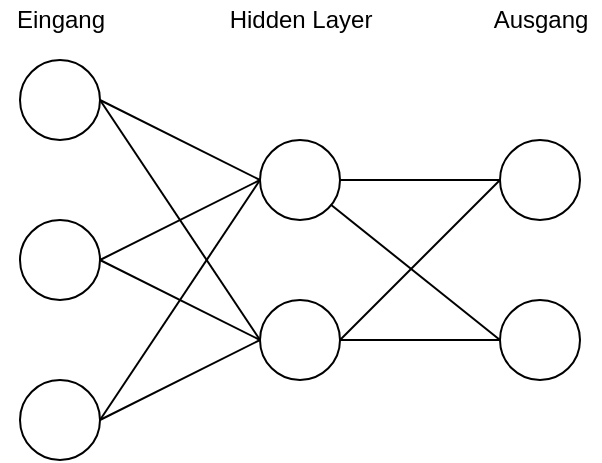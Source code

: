<mxfile version="18.1.3" type="device"><diagram id="EqnY1YDwWkn8VWvlTfU1" name="Seite-1"><mxGraphModel dx="630" dy="535" grid="1" gridSize="10" guides="1" tooltips="1" connect="1" arrows="1" fold="1" page="1" pageScale="1" pageWidth="827" pageHeight="1169" math="0" shadow="0"><root><mxCell id="0"/><mxCell id="1" parent="0"/><mxCell id="W2U3T68ET6ONNwp3NntQ-8" style="rounded=0;orthogonalLoop=1;jettySize=auto;html=1;entryX=0;entryY=0.5;entryDx=0;entryDy=0;endArrow=none;endFill=0;exitX=1;exitY=0.5;exitDx=0;exitDy=0;" edge="1" parent="1" source="W2U3T68ET6ONNwp3NntQ-1" target="W2U3T68ET6ONNwp3NntQ-4"><mxGeometry relative="1" as="geometry"/></mxCell><mxCell id="W2U3T68ET6ONNwp3NntQ-10" style="edgeStyle=none;rounded=0;orthogonalLoop=1;jettySize=auto;html=1;entryX=0;entryY=0.5;entryDx=0;entryDy=0;endArrow=none;endFill=0;exitX=1;exitY=0.5;exitDx=0;exitDy=0;" edge="1" parent="1" source="W2U3T68ET6ONNwp3NntQ-1" target="W2U3T68ET6ONNwp3NntQ-5"><mxGeometry relative="1" as="geometry"/></mxCell><mxCell id="W2U3T68ET6ONNwp3NntQ-1" value="" style="ellipse;whiteSpace=wrap;html=1;aspect=fixed;" vertex="1" parent="1"><mxGeometry x="160" y="240" width="40" height="40" as="geometry"/></mxCell><mxCell id="W2U3T68ET6ONNwp3NntQ-13" style="edgeStyle=none;rounded=0;orthogonalLoop=1;jettySize=auto;html=1;exitX=1;exitY=0.5;exitDx=0;exitDy=0;entryX=0;entryY=0.5;entryDx=0;entryDy=0;endArrow=none;endFill=0;" edge="1" parent="1" source="W2U3T68ET6ONNwp3NntQ-2" target="W2U3T68ET6ONNwp3NntQ-4"><mxGeometry relative="1" as="geometry"/></mxCell><mxCell id="W2U3T68ET6ONNwp3NntQ-14" style="edgeStyle=none;rounded=0;orthogonalLoop=1;jettySize=auto;html=1;exitX=1;exitY=0.5;exitDx=0;exitDy=0;entryX=0;entryY=0.5;entryDx=0;entryDy=0;endArrow=none;endFill=0;" edge="1" parent="1" source="W2U3T68ET6ONNwp3NntQ-2" target="W2U3T68ET6ONNwp3NntQ-5"><mxGeometry relative="1" as="geometry"/></mxCell><mxCell id="W2U3T68ET6ONNwp3NntQ-2" value="" style="ellipse;whiteSpace=wrap;html=1;aspect=fixed;" vertex="1" parent="1"><mxGeometry x="160" y="320" width="40" height="40" as="geometry"/></mxCell><mxCell id="W2U3T68ET6ONNwp3NntQ-15" style="edgeStyle=none;rounded=0;orthogonalLoop=1;jettySize=auto;html=1;exitX=1;exitY=0.5;exitDx=0;exitDy=0;entryX=0;entryY=0.5;entryDx=0;entryDy=0;endArrow=none;endFill=0;" edge="1" parent="1" source="W2U3T68ET6ONNwp3NntQ-3" target="W2U3T68ET6ONNwp3NntQ-4"><mxGeometry relative="1" as="geometry"/></mxCell><mxCell id="W2U3T68ET6ONNwp3NntQ-16" style="edgeStyle=none;rounded=0;orthogonalLoop=1;jettySize=auto;html=1;exitX=1;exitY=0.5;exitDx=0;exitDy=0;entryX=0;entryY=0.5;entryDx=0;entryDy=0;endArrow=none;endFill=0;" edge="1" parent="1" source="W2U3T68ET6ONNwp3NntQ-3" target="W2U3T68ET6ONNwp3NntQ-5"><mxGeometry relative="1" as="geometry"/></mxCell><mxCell id="W2U3T68ET6ONNwp3NntQ-3" value="" style="ellipse;whiteSpace=wrap;html=1;aspect=fixed;" vertex="1" parent="1"><mxGeometry x="160" y="400" width="40" height="40" as="geometry"/></mxCell><mxCell id="W2U3T68ET6ONNwp3NntQ-9" style="edgeStyle=none;rounded=0;orthogonalLoop=1;jettySize=auto;html=1;entryX=0;entryY=0.5;entryDx=0;entryDy=0;endArrow=none;endFill=0;" edge="1" parent="1" source="W2U3T68ET6ONNwp3NntQ-4" target="W2U3T68ET6ONNwp3NntQ-6"><mxGeometry relative="1" as="geometry"/></mxCell><mxCell id="W2U3T68ET6ONNwp3NntQ-11" style="edgeStyle=none;rounded=0;orthogonalLoop=1;jettySize=auto;html=1;entryX=0;entryY=0.5;entryDx=0;entryDy=0;endArrow=none;endFill=0;" edge="1" parent="1" source="W2U3T68ET6ONNwp3NntQ-4" target="W2U3T68ET6ONNwp3NntQ-7"><mxGeometry relative="1" as="geometry"/></mxCell><mxCell id="W2U3T68ET6ONNwp3NntQ-4" value="" style="ellipse;whiteSpace=wrap;html=1;aspect=fixed;" vertex="1" parent="1"><mxGeometry x="280" y="280" width="40" height="40" as="geometry"/></mxCell><mxCell id="W2U3T68ET6ONNwp3NntQ-17" style="edgeStyle=none;rounded=0;orthogonalLoop=1;jettySize=auto;html=1;exitX=1;exitY=0.5;exitDx=0;exitDy=0;entryX=0;entryY=0.5;entryDx=0;entryDy=0;endArrow=none;endFill=0;" edge="1" parent="1" source="W2U3T68ET6ONNwp3NntQ-5" target="W2U3T68ET6ONNwp3NntQ-6"><mxGeometry relative="1" as="geometry"/></mxCell><mxCell id="W2U3T68ET6ONNwp3NntQ-18" style="edgeStyle=none;rounded=0;orthogonalLoop=1;jettySize=auto;html=1;exitX=1;exitY=0.5;exitDx=0;exitDy=0;entryX=0;entryY=0.5;entryDx=0;entryDy=0;endArrow=none;endFill=0;" edge="1" parent="1" source="W2U3T68ET6ONNwp3NntQ-5" target="W2U3T68ET6ONNwp3NntQ-7"><mxGeometry relative="1" as="geometry"/></mxCell><mxCell id="W2U3T68ET6ONNwp3NntQ-5" value="" style="ellipse;whiteSpace=wrap;html=1;aspect=fixed;" vertex="1" parent="1"><mxGeometry x="280" y="360" width="40" height="40" as="geometry"/></mxCell><mxCell id="W2U3T68ET6ONNwp3NntQ-6" value="" style="ellipse;whiteSpace=wrap;html=1;aspect=fixed;" vertex="1" parent="1"><mxGeometry x="400" y="280" width="40" height="40" as="geometry"/></mxCell><mxCell id="W2U3T68ET6ONNwp3NntQ-7" value="" style="ellipse;whiteSpace=wrap;html=1;aspect=fixed;" vertex="1" parent="1"><mxGeometry x="400" y="360" width="40" height="40" as="geometry"/></mxCell><mxCell id="W2U3T68ET6ONNwp3NntQ-19" value="Eingang" style="text;html=1;align=center;verticalAlign=middle;resizable=0;points=[];autosize=1;strokeColor=none;fillColor=none;" vertex="1" parent="1"><mxGeometry x="150" y="210" width="60" height="20" as="geometry"/></mxCell><mxCell id="W2U3T68ET6ONNwp3NntQ-21" value="Ausgang" style="text;html=1;align=center;verticalAlign=middle;resizable=0;points=[];autosize=1;strokeColor=none;fillColor=none;" vertex="1" parent="1"><mxGeometry x="390" y="210" width="60" height="20" as="geometry"/></mxCell><mxCell id="W2U3T68ET6ONNwp3NntQ-22" value="Hidden Layer" style="text;html=1;align=center;verticalAlign=middle;resizable=0;points=[];autosize=1;strokeColor=none;fillColor=none;" vertex="1" parent="1"><mxGeometry x="255" y="210" width="90" height="20" as="geometry"/></mxCell></root></mxGraphModel></diagram></mxfile>